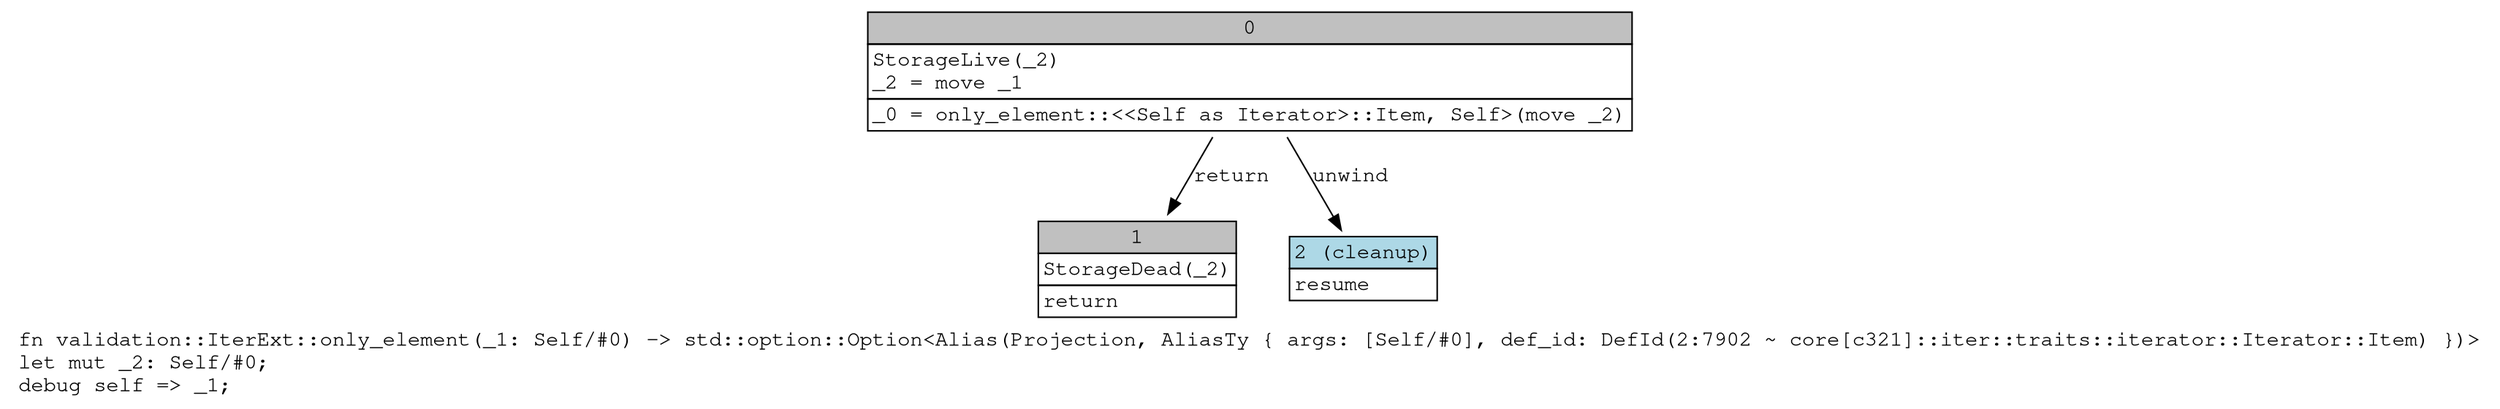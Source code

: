 digraph Mir_0_2825 {
    graph [fontname="Courier, monospace"];
    node [fontname="Courier, monospace"];
    edge [fontname="Courier, monospace"];
    label=<fn validation::IterExt::only_element(_1: Self/#0) -&gt; std::option::Option&lt;Alias(Projection, AliasTy { args: [Self/#0], def_id: DefId(2:7902 ~ core[c321]::iter::traits::iterator::Iterator::Item) })&gt;<br align="left"/>let mut _2: Self/#0;<br align="left"/>debug self =&gt; _1;<br align="left"/>>;
    bb0__0_2825 [shape="none", label=<<table border="0" cellborder="1" cellspacing="0"><tr><td bgcolor="gray" align="center" colspan="1">0</td></tr><tr><td align="left" balign="left">StorageLive(_2)<br/>_2 = move _1<br/></td></tr><tr><td align="left">_0 = only_element::&lt;&lt;Self as Iterator&gt;::Item, Self&gt;(move _2)</td></tr></table>>];
    bb1__0_2825 [shape="none", label=<<table border="0" cellborder="1" cellspacing="0"><tr><td bgcolor="gray" align="center" colspan="1">1</td></tr><tr><td align="left" balign="left">StorageDead(_2)<br/></td></tr><tr><td align="left">return</td></tr></table>>];
    bb2__0_2825 [shape="none", label=<<table border="0" cellborder="1" cellspacing="0"><tr><td bgcolor="lightblue" align="center" colspan="1">2 (cleanup)</td></tr><tr><td align="left">resume</td></tr></table>>];
    bb0__0_2825 -> bb1__0_2825 [label="return"];
    bb0__0_2825 -> bb2__0_2825 [label="unwind"];
}
